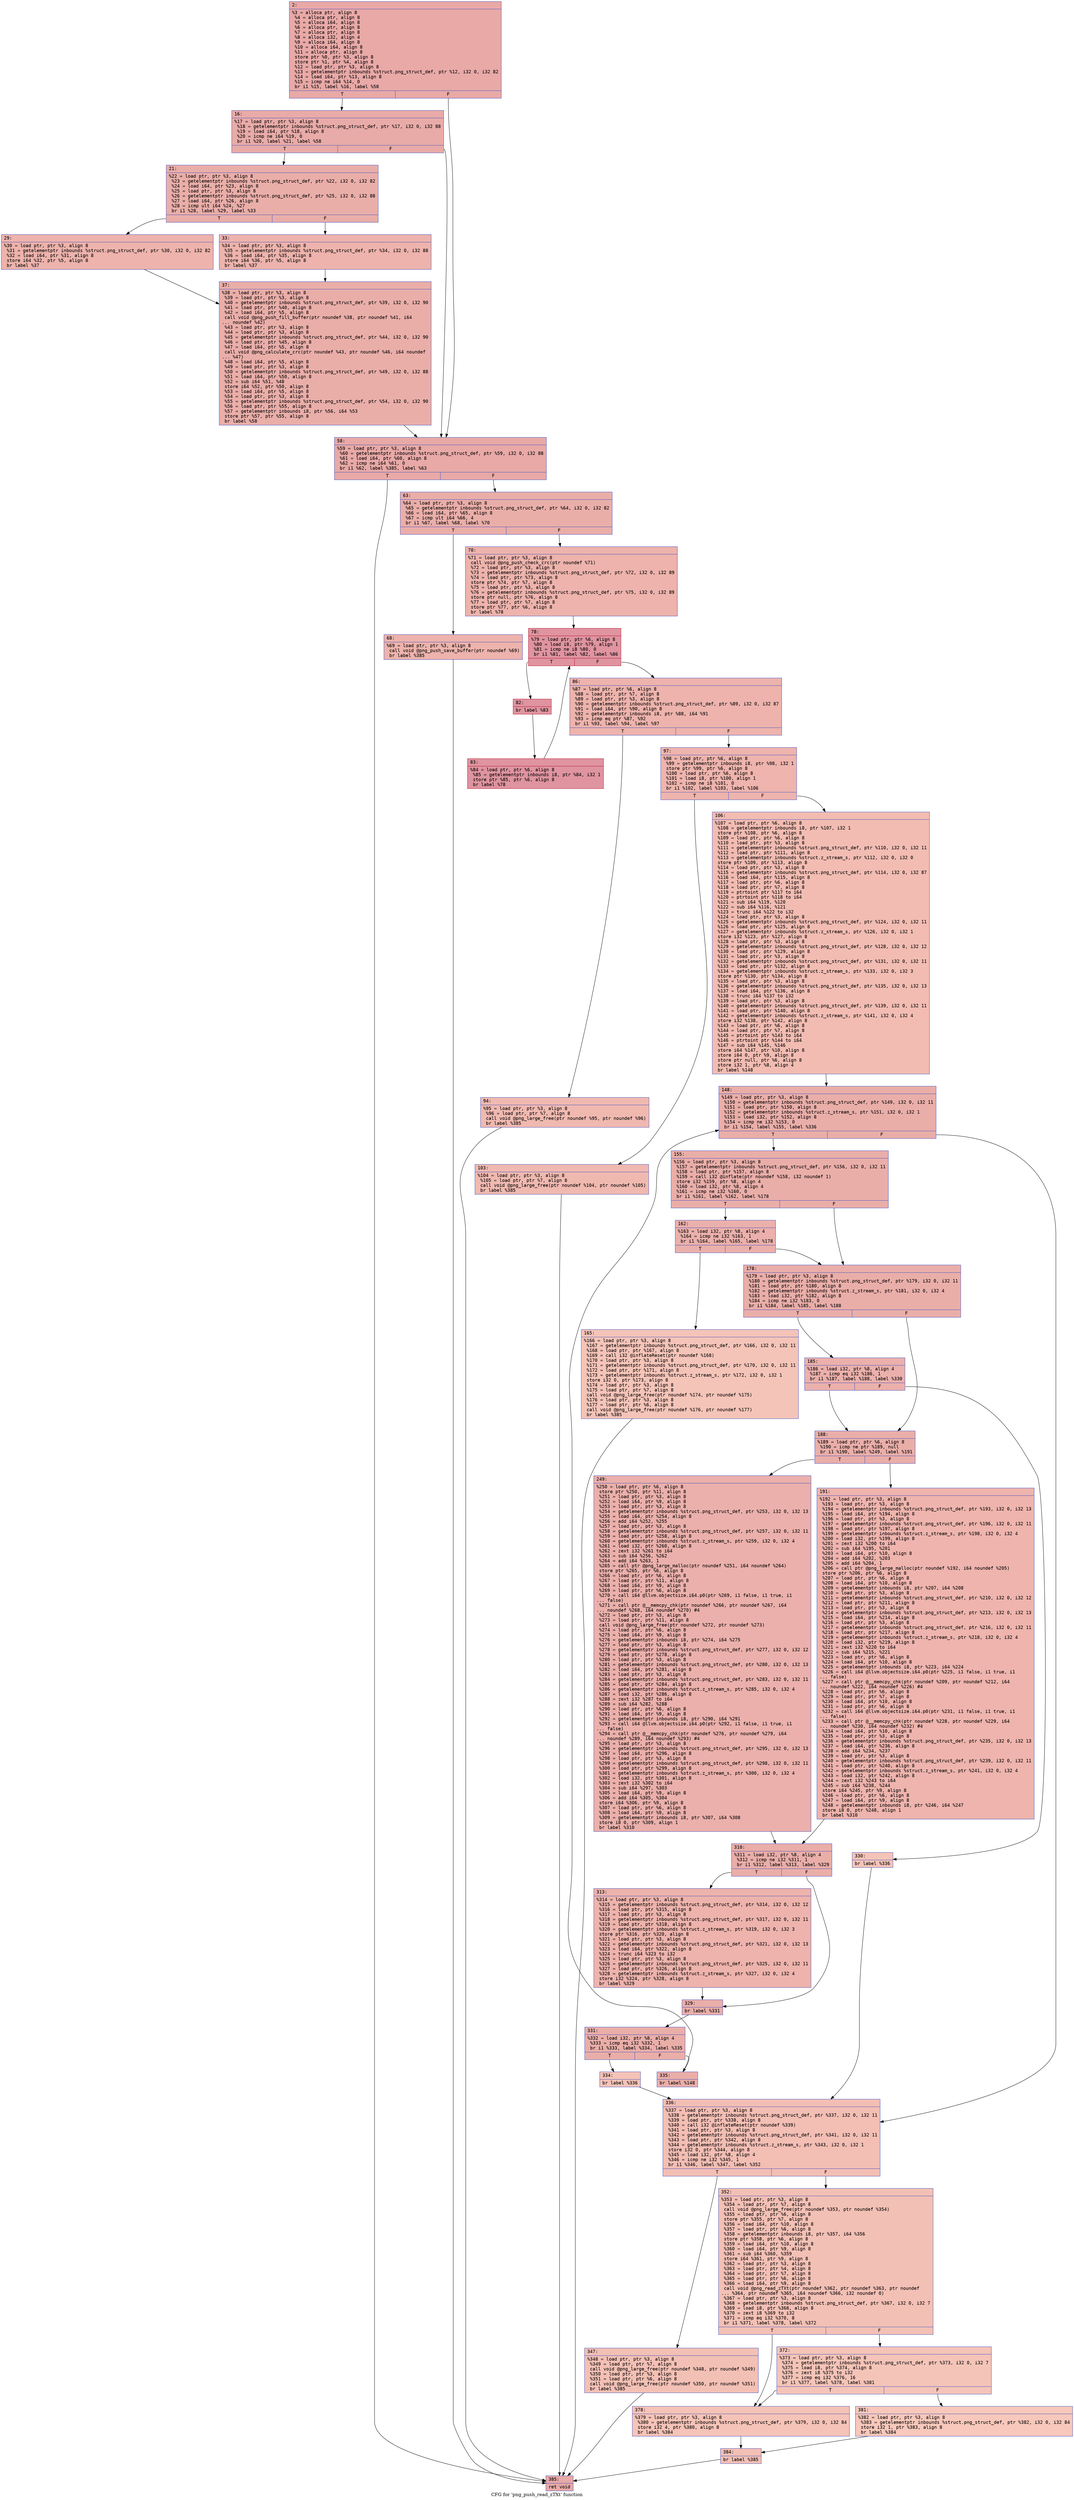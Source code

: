 digraph "CFG for 'png_push_read_zTXt' function" {
	label="CFG for 'png_push_read_zTXt' function";

	Node0x6000037fa620 [shape=record,color="#3d50c3ff", style=filled, fillcolor="#ca3b3770" fontname="Courier",label="{2:\l|  %3 = alloca ptr, align 8\l  %4 = alloca ptr, align 8\l  %5 = alloca i64, align 8\l  %6 = alloca ptr, align 8\l  %7 = alloca ptr, align 8\l  %8 = alloca i32, align 4\l  %9 = alloca i64, align 8\l  %10 = alloca i64, align 8\l  %11 = alloca ptr, align 8\l  store ptr %0, ptr %3, align 8\l  store ptr %1, ptr %4, align 8\l  %12 = load ptr, ptr %3, align 8\l  %13 = getelementptr inbounds %struct.png_struct_def, ptr %12, i32 0, i32 82\l  %14 = load i64, ptr %13, align 8\l  %15 = icmp ne i64 %14, 0\l  br i1 %15, label %16, label %58\l|{<s0>T|<s1>F}}"];
	Node0x6000037fa620:s0 -> Node0x6000037fa670[tooltip="2 -> 16\nProbability 62.50%" ];
	Node0x6000037fa620:s1 -> Node0x6000037fa800[tooltip="2 -> 58\nProbability 37.50%" ];
	Node0x6000037fa670 [shape=record,color="#3d50c3ff", style=filled, fillcolor="#cc403a70" fontname="Courier",label="{16:\l|  %17 = load ptr, ptr %3, align 8\l  %18 = getelementptr inbounds %struct.png_struct_def, ptr %17, i32 0, i32 88\l  %19 = load i64, ptr %18, align 8\l  %20 = icmp ne i64 %19, 0\l  br i1 %20, label %21, label %58\l|{<s0>T|<s1>F}}"];
	Node0x6000037fa670:s0 -> Node0x6000037fa6c0[tooltip="16 -> 21\nProbability 62.50%" ];
	Node0x6000037fa670:s1 -> Node0x6000037fa800[tooltip="16 -> 58\nProbability 37.50%" ];
	Node0x6000037fa6c0 [shape=record,color="#3d50c3ff", style=filled, fillcolor="#d0473d70" fontname="Courier",label="{21:\l|  %22 = load ptr, ptr %3, align 8\l  %23 = getelementptr inbounds %struct.png_struct_def, ptr %22, i32 0, i32 82\l  %24 = load i64, ptr %23, align 8\l  %25 = load ptr, ptr %3, align 8\l  %26 = getelementptr inbounds %struct.png_struct_def, ptr %25, i32 0, i32 88\l  %27 = load i64, ptr %26, align 8\l  %28 = icmp ult i64 %24, %27\l  br i1 %28, label %29, label %33\l|{<s0>T|<s1>F}}"];
	Node0x6000037fa6c0:s0 -> Node0x6000037fa710[tooltip="21 -> 29\nProbability 50.00%" ];
	Node0x6000037fa6c0:s1 -> Node0x6000037fa760[tooltip="21 -> 33\nProbability 50.00%" ];
	Node0x6000037fa710 [shape=record,color="#3d50c3ff", style=filled, fillcolor="#d6524470" fontname="Courier",label="{29:\l|  %30 = load ptr, ptr %3, align 8\l  %31 = getelementptr inbounds %struct.png_struct_def, ptr %30, i32 0, i32 82\l  %32 = load i64, ptr %31, align 8\l  store i64 %32, ptr %5, align 8\l  br label %37\l}"];
	Node0x6000037fa710 -> Node0x6000037fa7b0[tooltip="29 -> 37\nProbability 100.00%" ];
	Node0x6000037fa760 [shape=record,color="#3d50c3ff", style=filled, fillcolor="#d6524470" fontname="Courier",label="{33:\l|  %34 = load ptr, ptr %3, align 8\l  %35 = getelementptr inbounds %struct.png_struct_def, ptr %34, i32 0, i32 88\l  %36 = load i64, ptr %35, align 8\l  store i64 %36, ptr %5, align 8\l  br label %37\l}"];
	Node0x6000037fa760 -> Node0x6000037fa7b0[tooltip="33 -> 37\nProbability 100.00%" ];
	Node0x6000037fa7b0 [shape=record,color="#3d50c3ff", style=filled, fillcolor="#d0473d70" fontname="Courier",label="{37:\l|  %38 = load ptr, ptr %3, align 8\l  %39 = load ptr, ptr %3, align 8\l  %40 = getelementptr inbounds %struct.png_struct_def, ptr %39, i32 0, i32 90\l  %41 = load ptr, ptr %40, align 8\l  %42 = load i64, ptr %5, align 8\l  call void @png_push_fill_buffer(ptr noundef %38, ptr noundef %41, i64\l... noundef %42)\l  %43 = load ptr, ptr %3, align 8\l  %44 = load ptr, ptr %3, align 8\l  %45 = getelementptr inbounds %struct.png_struct_def, ptr %44, i32 0, i32 90\l  %46 = load ptr, ptr %45, align 8\l  %47 = load i64, ptr %5, align 8\l  call void @png_calculate_crc(ptr noundef %43, ptr noundef %46, i64 noundef\l... %47)\l  %48 = load i64, ptr %5, align 8\l  %49 = load ptr, ptr %3, align 8\l  %50 = getelementptr inbounds %struct.png_struct_def, ptr %49, i32 0, i32 88\l  %51 = load i64, ptr %50, align 8\l  %52 = sub i64 %51, %48\l  store i64 %52, ptr %50, align 8\l  %53 = load i64, ptr %5, align 8\l  %54 = load ptr, ptr %3, align 8\l  %55 = getelementptr inbounds %struct.png_struct_def, ptr %54, i32 0, i32 90\l  %56 = load ptr, ptr %55, align 8\l  %57 = getelementptr inbounds i8, ptr %56, i64 %53\l  store ptr %57, ptr %55, align 8\l  br label %58\l}"];
	Node0x6000037fa7b0 -> Node0x6000037fa800[tooltip="37 -> 58\nProbability 100.00%" ];
	Node0x6000037fa800 [shape=record,color="#3d50c3ff", style=filled, fillcolor="#ca3b3770" fontname="Courier",label="{58:\l|  %59 = load ptr, ptr %3, align 8\l  %60 = getelementptr inbounds %struct.png_struct_def, ptr %59, i32 0, i32 88\l  %61 = load i64, ptr %60, align 8\l  %62 = icmp ne i64 %61, 0\l  br i1 %62, label %385, label %63\l|{<s0>T|<s1>F}}"];
	Node0x6000037fa800:s0 -> Node0x6000037fb2f0[tooltip="58 -> 385\nProbability 62.50%" ];
	Node0x6000037fa800:s1 -> Node0x6000037fa850[tooltip="58 -> 63\nProbability 37.50%" ];
	Node0x6000037fa850 [shape=record,color="#3d50c3ff", style=filled, fillcolor="#d0473d70" fontname="Courier",label="{63:\l|  %64 = load ptr, ptr %3, align 8\l  %65 = getelementptr inbounds %struct.png_struct_def, ptr %64, i32 0, i32 82\l  %66 = load i64, ptr %65, align 8\l  %67 = icmp ult i64 %66, 4\l  br i1 %67, label %68, label %70\l|{<s0>T|<s1>F}}"];
	Node0x6000037fa850:s0 -> Node0x6000037fa8a0[tooltip="63 -> 68\nProbability 50.00%" ];
	Node0x6000037fa850:s1 -> Node0x6000037fa8f0[tooltip="63 -> 70\nProbability 50.00%" ];
	Node0x6000037fa8a0 [shape=record,color="#3d50c3ff", style=filled, fillcolor="#d6524470" fontname="Courier",label="{68:\l|  %69 = load ptr, ptr %3, align 8\l  call void @png_push_save_buffer(ptr noundef %69)\l  br label %385\l}"];
	Node0x6000037fa8a0 -> Node0x6000037fb2f0[tooltip="68 -> 385\nProbability 100.00%" ];
	Node0x6000037fa8f0 [shape=record,color="#3d50c3ff", style=filled, fillcolor="#d6524470" fontname="Courier",label="{70:\l|  %71 = load ptr, ptr %3, align 8\l  call void @png_push_check_crc(ptr noundef %71)\l  %72 = load ptr, ptr %3, align 8\l  %73 = getelementptr inbounds %struct.png_struct_def, ptr %72, i32 0, i32 89\l  %74 = load ptr, ptr %73, align 8\l  store ptr %74, ptr %7, align 8\l  %75 = load ptr, ptr %3, align 8\l  %76 = getelementptr inbounds %struct.png_struct_def, ptr %75, i32 0, i32 89\l  store ptr null, ptr %76, align 8\l  %77 = load ptr, ptr %7, align 8\l  store ptr %77, ptr %6, align 8\l  br label %78\l}"];
	Node0x6000037fa8f0 -> Node0x6000037fa940[tooltip="70 -> 78\nProbability 100.00%" ];
	Node0x6000037fa940 [shape=record,color="#b70d28ff", style=filled, fillcolor="#b70d2870" fontname="Courier",label="{78:\l|  %79 = load ptr, ptr %6, align 8\l  %80 = load i8, ptr %79, align 1\l  %81 = icmp ne i8 %80, 0\l  br i1 %81, label %82, label %86\l|{<s0>T|<s1>F}}"];
	Node0x6000037fa940:s0 -> Node0x6000037fa990[tooltip="78 -> 82\nProbability 96.88%" ];
	Node0x6000037fa940:s1 -> Node0x6000037faa30[tooltip="78 -> 86\nProbability 3.12%" ];
	Node0x6000037fa990 [shape=record,color="#b70d28ff", style=filled, fillcolor="#b70d2870" fontname="Courier",label="{82:\l|  br label %83\l}"];
	Node0x6000037fa990 -> Node0x6000037fa9e0[tooltip="82 -> 83\nProbability 100.00%" ];
	Node0x6000037fa9e0 [shape=record,color="#b70d28ff", style=filled, fillcolor="#b70d2870" fontname="Courier",label="{83:\l|  %84 = load ptr, ptr %6, align 8\l  %85 = getelementptr inbounds i8, ptr %84, i32 1\l  store ptr %85, ptr %6, align 8\l  br label %78\l}"];
	Node0x6000037fa9e0 -> Node0x6000037fa940[tooltip="83 -> 78\nProbability 100.00%" ];
	Node0x6000037faa30 [shape=record,color="#3d50c3ff", style=filled, fillcolor="#d6524470" fontname="Courier",label="{86:\l|  %87 = load ptr, ptr %6, align 8\l  %88 = load ptr, ptr %7, align 8\l  %89 = load ptr, ptr %3, align 8\l  %90 = getelementptr inbounds %struct.png_struct_def, ptr %89, i32 0, i32 87\l  %91 = load i64, ptr %90, align 8\l  %92 = getelementptr inbounds i8, ptr %88, i64 %91\l  %93 = icmp eq ptr %87, %92\l  br i1 %93, label %94, label %97\l|{<s0>T|<s1>F}}"];
	Node0x6000037faa30:s0 -> Node0x6000037faa80[tooltip="86 -> 94\nProbability 37.50%" ];
	Node0x6000037faa30:s1 -> Node0x6000037faad0[tooltip="86 -> 97\nProbability 62.50%" ];
	Node0x6000037faa80 [shape=record,color="#3d50c3ff", style=filled, fillcolor="#de614d70" fontname="Courier",label="{94:\l|  %95 = load ptr, ptr %3, align 8\l  %96 = load ptr, ptr %7, align 8\l  call void @png_large_free(ptr noundef %95, ptr noundef %96)\l  br label %385\l}"];
	Node0x6000037faa80 -> Node0x6000037fb2f0[tooltip="94 -> 385\nProbability 100.00%" ];
	Node0x6000037faad0 [shape=record,color="#3d50c3ff", style=filled, fillcolor="#d8564670" fontname="Courier",label="{97:\l|  %98 = load ptr, ptr %6, align 8\l  %99 = getelementptr inbounds i8, ptr %98, i32 1\l  store ptr %99, ptr %6, align 8\l  %100 = load ptr, ptr %6, align 8\l  %101 = load i8, ptr %100, align 1\l  %102 = icmp ne i8 %101, 0\l  br i1 %102, label %103, label %106\l|{<s0>T|<s1>F}}"];
	Node0x6000037faad0:s0 -> Node0x6000037fab20[tooltip="97 -> 103\nProbability 62.50%" ];
	Node0x6000037faad0:s1 -> Node0x6000037fab70[tooltip="97 -> 106\nProbability 37.50%" ];
	Node0x6000037fab20 [shape=record,color="#3d50c3ff", style=filled, fillcolor="#de614d70" fontname="Courier",label="{103:\l|  %104 = load ptr, ptr %3, align 8\l  %105 = load ptr, ptr %7, align 8\l  call void @png_large_free(ptr noundef %104, ptr noundef %105)\l  br label %385\l}"];
	Node0x6000037fab20 -> Node0x6000037fb2f0[tooltip="103 -> 385\nProbability 100.00%" ];
	Node0x6000037fab70 [shape=record,color="#3d50c3ff", style=filled, fillcolor="#e1675170" fontname="Courier",label="{106:\l|  %107 = load ptr, ptr %6, align 8\l  %108 = getelementptr inbounds i8, ptr %107, i32 1\l  store ptr %108, ptr %6, align 8\l  %109 = load ptr, ptr %6, align 8\l  %110 = load ptr, ptr %3, align 8\l  %111 = getelementptr inbounds %struct.png_struct_def, ptr %110, i32 0, i32 11\l  %112 = load ptr, ptr %111, align 8\l  %113 = getelementptr inbounds %struct.z_stream_s, ptr %112, i32 0, i32 0\l  store ptr %109, ptr %113, align 8\l  %114 = load ptr, ptr %3, align 8\l  %115 = getelementptr inbounds %struct.png_struct_def, ptr %114, i32 0, i32 87\l  %116 = load i64, ptr %115, align 8\l  %117 = load ptr, ptr %6, align 8\l  %118 = load ptr, ptr %7, align 8\l  %119 = ptrtoint ptr %117 to i64\l  %120 = ptrtoint ptr %118 to i64\l  %121 = sub i64 %119, %120\l  %122 = sub i64 %116, %121\l  %123 = trunc i64 %122 to i32\l  %124 = load ptr, ptr %3, align 8\l  %125 = getelementptr inbounds %struct.png_struct_def, ptr %124, i32 0, i32 11\l  %126 = load ptr, ptr %125, align 8\l  %127 = getelementptr inbounds %struct.z_stream_s, ptr %126, i32 0, i32 1\l  store i32 %123, ptr %127, align 8\l  %128 = load ptr, ptr %3, align 8\l  %129 = getelementptr inbounds %struct.png_struct_def, ptr %128, i32 0, i32 12\l  %130 = load ptr, ptr %129, align 8\l  %131 = load ptr, ptr %3, align 8\l  %132 = getelementptr inbounds %struct.png_struct_def, ptr %131, i32 0, i32 11\l  %133 = load ptr, ptr %132, align 8\l  %134 = getelementptr inbounds %struct.z_stream_s, ptr %133, i32 0, i32 3\l  store ptr %130, ptr %134, align 8\l  %135 = load ptr, ptr %3, align 8\l  %136 = getelementptr inbounds %struct.png_struct_def, ptr %135, i32 0, i32 13\l  %137 = load i64, ptr %136, align 8\l  %138 = trunc i64 %137 to i32\l  %139 = load ptr, ptr %3, align 8\l  %140 = getelementptr inbounds %struct.png_struct_def, ptr %139, i32 0, i32 11\l  %141 = load ptr, ptr %140, align 8\l  %142 = getelementptr inbounds %struct.z_stream_s, ptr %141, i32 0, i32 4\l  store i32 %138, ptr %142, align 8\l  %143 = load ptr, ptr %6, align 8\l  %144 = load ptr, ptr %7, align 8\l  %145 = ptrtoint ptr %143 to i64\l  %146 = ptrtoint ptr %144 to i64\l  %147 = sub i64 %145, %146\l  store i64 %147, ptr %10, align 8\l  store i64 0, ptr %9, align 8\l  store ptr null, ptr %6, align 8\l  store i32 1, ptr %8, align 4\l  br label %148\l}"];
	Node0x6000037fab70 -> Node0x6000037fabc0[tooltip="106 -> 148\nProbability 100.00%" ];
	Node0x6000037fabc0 [shape=record,color="#3d50c3ff", style=filled, fillcolor="#d0473d70" fontname="Courier",label="{148:\l|  %149 = load ptr, ptr %3, align 8\l  %150 = getelementptr inbounds %struct.png_struct_def, ptr %149, i32 0, i32 11\l  %151 = load ptr, ptr %150, align 8\l  %152 = getelementptr inbounds %struct.z_stream_s, ptr %151, i32 0, i32 1\l  %153 = load i32, ptr %152, align 8\l  %154 = icmp ne i32 %153, 0\l  br i1 %154, label %155, label %336\l|{<s0>T|<s1>F}}"];
	Node0x6000037fabc0:s0 -> Node0x6000037fac10[tooltip="148 -> 155\nProbability 96.88%" ];
	Node0x6000037fabc0:s1 -> Node0x6000037fb0c0[tooltip="148 -> 336\nProbability 3.12%" ];
	Node0x6000037fac10 [shape=record,color="#3d50c3ff", style=filled, fillcolor="#d0473d70" fontname="Courier",label="{155:\l|  %156 = load ptr, ptr %3, align 8\l  %157 = getelementptr inbounds %struct.png_struct_def, ptr %156, i32 0, i32 11\l  %158 = load ptr, ptr %157, align 8\l  %159 = call i32 @inflate(ptr noundef %158, i32 noundef 1)\l  store i32 %159, ptr %8, align 4\l  %160 = load i32, ptr %8, align 4\l  %161 = icmp ne i32 %160, 0\l  br i1 %161, label %162, label %178\l|{<s0>T|<s1>F}}"];
	Node0x6000037fac10:s0 -> Node0x6000037fac60[tooltip="155 -> 162\nProbability 62.50%" ];
	Node0x6000037fac10:s1 -> Node0x6000037fad00[tooltip="155 -> 178\nProbability 37.50%" ];
	Node0x6000037fac60 [shape=record,color="#3d50c3ff", style=filled, fillcolor="#d24b4070" fontname="Courier",label="{162:\l|  %163 = load i32, ptr %8, align 4\l  %164 = icmp ne i32 %163, 1\l  br i1 %164, label %165, label %178\l|{<s0>T|<s1>F}}"];
	Node0x6000037fac60:s0 -> Node0x6000037facb0[tooltip="162 -> 165\nProbability 3.12%" ];
	Node0x6000037fac60:s1 -> Node0x6000037fad00[tooltip="162 -> 178\nProbability 96.88%" ];
	Node0x6000037facb0 [shape=record,color="#3d50c3ff", style=filled, fillcolor="#e97a5f70" fontname="Courier",label="{165:\l|  %166 = load ptr, ptr %3, align 8\l  %167 = getelementptr inbounds %struct.png_struct_def, ptr %166, i32 0, i32 11\l  %168 = load ptr, ptr %167, align 8\l  %169 = call i32 @inflateReset(ptr noundef %168)\l  %170 = load ptr, ptr %3, align 8\l  %171 = getelementptr inbounds %struct.png_struct_def, ptr %170, i32 0, i32 11\l  %172 = load ptr, ptr %171, align 8\l  %173 = getelementptr inbounds %struct.z_stream_s, ptr %172, i32 0, i32 1\l  store i32 0, ptr %173, align 8\l  %174 = load ptr, ptr %3, align 8\l  %175 = load ptr, ptr %7, align 8\l  call void @png_large_free(ptr noundef %174, ptr noundef %175)\l  %176 = load ptr, ptr %3, align 8\l  %177 = load ptr, ptr %6, align 8\l  call void @png_large_free(ptr noundef %176, ptr noundef %177)\l  br label %385\l}"];
	Node0x6000037facb0 -> Node0x6000037fb2f0[tooltip="165 -> 385\nProbability 100.00%" ];
	Node0x6000037fad00 [shape=record,color="#3d50c3ff", style=filled, fillcolor="#d0473d70" fontname="Courier",label="{178:\l|  %179 = load ptr, ptr %3, align 8\l  %180 = getelementptr inbounds %struct.png_struct_def, ptr %179, i32 0, i32 11\l  %181 = load ptr, ptr %180, align 8\l  %182 = getelementptr inbounds %struct.z_stream_s, ptr %181, i32 0, i32 4\l  %183 = load i32, ptr %182, align 8\l  %184 = icmp ne i32 %183, 0\l  br i1 %184, label %185, label %188\l|{<s0>T|<s1>F}}"];
	Node0x6000037fad00:s0 -> Node0x6000037fad50[tooltip="178 -> 185\nProbability 62.50%" ];
	Node0x6000037fad00:s1 -> Node0x6000037fada0[tooltip="178 -> 188\nProbability 37.50%" ];
	Node0x6000037fad50 [shape=record,color="#3d50c3ff", style=filled, fillcolor="#d24b4070" fontname="Courier",label="{185:\l|  %186 = load i32, ptr %8, align 4\l  %187 = icmp eq i32 %186, 1\l  br i1 %187, label %188, label %330\l|{<s0>T|<s1>F}}"];
	Node0x6000037fad50:s0 -> Node0x6000037fada0[tooltip="185 -> 188\nProbability 96.88%" ];
	Node0x6000037fad50:s1 -> Node0x6000037faf80[tooltip="185 -> 330\nProbability 3.12%" ];
	Node0x6000037fada0 [shape=record,color="#3d50c3ff", style=filled, fillcolor="#d0473d70" fontname="Courier",label="{188:\l|  %189 = load ptr, ptr %6, align 8\l  %190 = icmp ne ptr %189, null\l  br i1 %190, label %249, label %191\l|{<s0>T|<s1>F}}"];
	Node0x6000037fada0:s0 -> Node0x6000037fae40[tooltip="188 -> 249\nProbability 62.50%" ];
	Node0x6000037fada0:s1 -> Node0x6000037fadf0[tooltip="188 -> 191\nProbability 37.50%" ];
	Node0x6000037fadf0 [shape=record,color="#3d50c3ff", style=filled, fillcolor="#d8564670" fontname="Courier",label="{191:\l|  %192 = load ptr, ptr %3, align 8\l  %193 = load ptr, ptr %3, align 8\l  %194 = getelementptr inbounds %struct.png_struct_def, ptr %193, i32 0, i32 13\l  %195 = load i64, ptr %194, align 8\l  %196 = load ptr, ptr %3, align 8\l  %197 = getelementptr inbounds %struct.png_struct_def, ptr %196, i32 0, i32 11\l  %198 = load ptr, ptr %197, align 8\l  %199 = getelementptr inbounds %struct.z_stream_s, ptr %198, i32 0, i32 4\l  %200 = load i32, ptr %199, align 8\l  %201 = zext i32 %200 to i64\l  %202 = sub i64 %195, %201\l  %203 = load i64, ptr %10, align 8\l  %204 = add i64 %202, %203\l  %205 = add i64 %204, 1\l  %206 = call ptr @png_large_malloc(ptr noundef %192, i64 noundef %205)\l  store ptr %206, ptr %6, align 8\l  %207 = load ptr, ptr %6, align 8\l  %208 = load i64, ptr %10, align 8\l  %209 = getelementptr inbounds i8, ptr %207, i64 %208\l  %210 = load ptr, ptr %3, align 8\l  %211 = getelementptr inbounds %struct.png_struct_def, ptr %210, i32 0, i32 12\l  %212 = load ptr, ptr %211, align 8\l  %213 = load ptr, ptr %3, align 8\l  %214 = getelementptr inbounds %struct.png_struct_def, ptr %213, i32 0, i32 13\l  %215 = load i64, ptr %214, align 8\l  %216 = load ptr, ptr %3, align 8\l  %217 = getelementptr inbounds %struct.png_struct_def, ptr %216, i32 0, i32 11\l  %218 = load ptr, ptr %217, align 8\l  %219 = getelementptr inbounds %struct.z_stream_s, ptr %218, i32 0, i32 4\l  %220 = load i32, ptr %219, align 8\l  %221 = zext i32 %220 to i64\l  %222 = sub i64 %215, %221\l  %223 = load ptr, ptr %6, align 8\l  %224 = load i64, ptr %10, align 8\l  %225 = getelementptr inbounds i8, ptr %223, i64 %224\l  %226 = call i64 @llvm.objectsize.i64.p0(ptr %225, i1 false, i1 true, i1\l... false)\l  %227 = call ptr @__memcpy_chk(ptr noundef %209, ptr noundef %212, i64\l... noundef %222, i64 noundef %226) #4\l  %228 = load ptr, ptr %6, align 8\l  %229 = load ptr, ptr %7, align 8\l  %230 = load i64, ptr %10, align 8\l  %231 = load ptr, ptr %6, align 8\l  %232 = call i64 @llvm.objectsize.i64.p0(ptr %231, i1 false, i1 true, i1\l... false)\l  %233 = call ptr @__memcpy_chk(ptr noundef %228, ptr noundef %229, i64\l... noundef %230, i64 noundef %232) #4\l  %234 = load i64, ptr %10, align 8\l  %235 = load ptr, ptr %3, align 8\l  %236 = getelementptr inbounds %struct.png_struct_def, ptr %235, i32 0, i32 13\l  %237 = load i64, ptr %236, align 8\l  %238 = add i64 %234, %237\l  %239 = load ptr, ptr %3, align 8\l  %240 = getelementptr inbounds %struct.png_struct_def, ptr %239, i32 0, i32 11\l  %241 = load ptr, ptr %240, align 8\l  %242 = getelementptr inbounds %struct.z_stream_s, ptr %241, i32 0, i32 4\l  %243 = load i32, ptr %242, align 8\l  %244 = zext i32 %243 to i64\l  %245 = sub i64 %238, %244\l  store i64 %245, ptr %9, align 8\l  %246 = load ptr, ptr %6, align 8\l  %247 = load i64, ptr %9, align 8\l  %248 = getelementptr inbounds i8, ptr %246, i64 %247\l  store i8 0, ptr %248, align 1\l  br label %310\l}"];
	Node0x6000037fadf0 -> Node0x6000037fae90[tooltip="191 -> 310\nProbability 100.00%" ];
	Node0x6000037fae40 [shape=record,color="#3d50c3ff", style=filled, fillcolor="#d24b4070" fontname="Courier",label="{249:\l|  %250 = load ptr, ptr %6, align 8\l  store ptr %250, ptr %11, align 8\l  %251 = load ptr, ptr %3, align 8\l  %252 = load i64, ptr %9, align 8\l  %253 = load ptr, ptr %3, align 8\l  %254 = getelementptr inbounds %struct.png_struct_def, ptr %253, i32 0, i32 13\l  %255 = load i64, ptr %254, align 8\l  %256 = add i64 %252, %255\l  %257 = load ptr, ptr %3, align 8\l  %258 = getelementptr inbounds %struct.png_struct_def, ptr %257, i32 0, i32 11\l  %259 = load ptr, ptr %258, align 8\l  %260 = getelementptr inbounds %struct.z_stream_s, ptr %259, i32 0, i32 4\l  %261 = load i32, ptr %260, align 8\l  %262 = zext i32 %261 to i64\l  %263 = sub i64 %256, %262\l  %264 = add i64 %263, 1\l  %265 = call ptr @png_large_malloc(ptr noundef %251, i64 noundef %264)\l  store ptr %265, ptr %6, align 8\l  %266 = load ptr, ptr %6, align 8\l  %267 = load ptr, ptr %11, align 8\l  %268 = load i64, ptr %9, align 8\l  %269 = load ptr, ptr %6, align 8\l  %270 = call i64 @llvm.objectsize.i64.p0(ptr %269, i1 false, i1 true, i1\l... false)\l  %271 = call ptr @__memcpy_chk(ptr noundef %266, ptr noundef %267, i64\l... noundef %268, i64 noundef %270) #4\l  %272 = load ptr, ptr %3, align 8\l  %273 = load ptr, ptr %11, align 8\l  call void @png_large_free(ptr noundef %272, ptr noundef %273)\l  %274 = load ptr, ptr %6, align 8\l  %275 = load i64, ptr %9, align 8\l  %276 = getelementptr inbounds i8, ptr %274, i64 %275\l  %277 = load ptr, ptr %3, align 8\l  %278 = getelementptr inbounds %struct.png_struct_def, ptr %277, i32 0, i32 12\l  %279 = load ptr, ptr %278, align 8\l  %280 = load ptr, ptr %3, align 8\l  %281 = getelementptr inbounds %struct.png_struct_def, ptr %280, i32 0, i32 13\l  %282 = load i64, ptr %281, align 8\l  %283 = load ptr, ptr %3, align 8\l  %284 = getelementptr inbounds %struct.png_struct_def, ptr %283, i32 0, i32 11\l  %285 = load ptr, ptr %284, align 8\l  %286 = getelementptr inbounds %struct.z_stream_s, ptr %285, i32 0, i32 4\l  %287 = load i32, ptr %286, align 8\l  %288 = zext i32 %287 to i64\l  %289 = sub i64 %282, %288\l  %290 = load ptr, ptr %6, align 8\l  %291 = load i64, ptr %9, align 8\l  %292 = getelementptr inbounds i8, ptr %290, i64 %291\l  %293 = call i64 @llvm.objectsize.i64.p0(ptr %292, i1 false, i1 true, i1\l... false)\l  %294 = call ptr @__memcpy_chk(ptr noundef %276, ptr noundef %279, i64\l... noundef %289, i64 noundef %293) #4\l  %295 = load ptr, ptr %3, align 8\l  %296 = getelementptr inbounds %struct.png_struct_def, ptr %295, i32 0, i32 13\l  %297 = load i64, ptr %296, align 8\l  %298 = load ptr, ptr %3, align 8\l  %299 = getelementptr inbounds %struct.png_struct_def, ptr %298, i32 0, i32 11\l  %300 = load ptr, ptr %299, align 8\l  %301 = getelementptr inbounds %struct.z_stream_s, ptr %300, i32 0, i32 4\l  %302 = load i32, ptr %301, align 8\l  %303 = zext i32 %302 to i64\l  %304 = sub i64 %297, %303\l  %305 = load i64, ptr %9, align 8\l  %306 = add i64 %305, %304\l  store i64 %306, ptr %9, align 8\l  %307 = load ptr, ptr %6, align 8\l  %308 = load i64, ptr %9, align 8\l  %309 = getelementptr inbounds i8, ptr %307, i64 %308\l  store i8 0, ptr %309, align 1\l  br label %310\l}"];
	Node0x6000037fae40 -> Node0x6000037fae90[tooltip="249 -> 310\nProbability 100.00%" ];
	Node0x6000037fae90 [shape=record,color="#3d50c3ff", style=filled, fillcolor="#d0473d70" fontname="Courier",label="{310:\l|  %311 = load i32, ptr %8, align 4\l  %312 = icmp ne i32 %311, 1\l  br i1 %312, label %313, label %329\l|{<s0>T|<s1>F}}"];
	Node0x6000037fae90:s0 -> Node0x6000037faee0[tooltip="310 -> 313\nProbability 50.00%" ];
	Node0x6000037fae90:s1 -> Node0x6000037faf30[tooltip="310 -> 329\nProbability 50.00%" ];
	Node0x6000037faee0 [shape=record,color="#3d50c3ff", style=filled, fillcolor="#d6524470" fontname="Courier",label="{313:\l|  %314 = load ptr, ptr %3, align 8\l  %315 = getelementptr inbounds %struct.png_struct_def, ptr %314, i32 0, i32 12\l  %316 = load ptr, ptr %315, align 8\l  %317 = load ptr, ptr %3, align 8\l  %318 = getelementptr inbounds %struct.png_struct_def, ptr %317, i32 0, i32 11\l  %319 = load ptr, ptr %318, align 8\l  %320 = getelementptr inbounds %struct.z_stream_s, ptr %319, i32 0, i32 3\l  store ptr %316, ptr %320, align 8\l  %321 = load ptr, ptr %3, align 8\l  %322 = getelementptr inbounds %struct.png_struct_def, ptr %321, i32 0, i32 13\l  %323 = load i64, ptr %322, align 8\l  %324 = trunc i64 %323 to i32\l  %325 = load ptr, ptr %3, align 8\l  %326 = getelementptr inbounds %struct.png_struct_def, ptr %325, i32 0, i32 11\l  %327 = load ptr, ptr %326, align 8\l  %328 = getelementptr inbounds %struct.z_stream_s, ptr %327, i32 0, i32 4\l  store i32 %324, ptr %328, align 8\l  br label %329\l}"];
	Node0x6000037faee0 -> Node0x6000037faf30[tooltip="313 -> 329\nProbability 100.00%" ];
	Node0x6000037faf30 [shape=record,color="#3d50c3ff", style=filled, fillcolor="#d0473d70" fontname="Courier",label="{329:\l|  br label %331\l}"];
	Node0x6000037faf30 -> Node0x6000037fafd0[tooltip="329 -> 331\nProbability 100.00%" ];
	Node0x6000037faf80 [shape=record,color="#3d50c3ff", style=filled, fillcolor="#e97a5f70" fontname="Courier",label="{330:\l|  br label %336\l}"];
	Node0x6000037faf80 -> Node0x6000037fb0c0[tooltip="330 -> 336\nProbability 100.00%" ];
	Node0x6000037fafd0 [shape=record,color="#3d50c3ff", style=filled, fillcolor="#d0473d70" fontname="Courier",label="{331:\l|  %332 = load i32, ptr %8, align 4\l  %333 = icmp eq i32 %332, 1\l  br i1 %333, label %334, label %335\l|{<s0>T|<s1>F}}"];
	Node0x6000037fafd0:s0 -> Node0x6000037fb020[tooltip="331 -> 334\nProbability 3.12%" ];
	Node0x6000037fafd0:s1 -> Node0x6000037fb070[tooltip="331 -> 335\nProbability 96.88%" ];
	Node0x6000037fb020 [shape=record,color="#3d50c3ff", style=filled, fillcolor="#e8765c70" fontname="Courier",label="{334:\l|  br label %336\l}"];
	Node0x6000037fb020 -> Node0x6000037fb0c0[tooltip="334 -> 336\nProbability 100.00%" ];
	Node0x6000037fb070 [shape=record,color="#3d50c3ff", style=filled, fillcolor="#d0473d70" fontname="Courier",label="{335:\l|  br label %148\l}"];
	Node0x6000037fb070 -> Node0x6000037fabc0[tooltip="335 -> 148\nProbability 100.00%" ];
	Node0x6000037fb0c0 [shape=record,color="#3d50c3ff", style=filled, fillcolor="#e36c5570" fontname="Courier",label="{336:\l|  %337 = load ptr, ptr %3, align 8\l  %338 = getelementptr inbounds %struct.png_struct_def, ptr %337, i32 0, i32 11\l  %339 = load ptr, ptr %338, align 8\l  %340 = call i32 @inflateReset(ptr noundef %339)\l  %341 = load ptr, ptr %3, align 8\l  %342 = getelementptr inbounds %struct.png_struct_def, ptr %341, i32 0, i32 11\l  %343 = load ptr, ptr %342, align 8\l  %344 = getelementptr inbounds %struct.z_stream_s, ptr %343, i32 0, i32 1\l  store i32 0, ptr %344, align 8\l  %345 = load i32, ptr %8, align 4\l  %346 = icmp ne i32 %345, 1\l  br i1 %346, label %347, label %352\l|{<s0>T|<s1>F}}"];
	Node0x6000037fb0c0:s0 -> Node0x6000037fb110[tooltip="336 -> 347\nProbability 50.00%" ];
	Node0x6000037fb0c0:s1 -> Node0x6000037fb160[tooltip="336 -> 352\nProbability 50.00%" ];
	Node0x6000037fb110 [shape=record,color="#3d50c3ff", style=filled, fillcolor="#e5705870" fontname="Courier",label="{347:\l|  %348 = load ptr, ptr %3, align 8\l  %349 = load ptr, ptr %7, align 8\l  call void @png_large_free(ptr noundef %348, ptr noundef %349)\l  %350 = load ptr, ptr %3, align 8\l  %351 = load ptr, ptr %6, align 8\l  call void @png_large_free(ptr noundef %350, ptr noundef %351)\l  br label %385\l}"];
	Node0x6000037fb110 -> Node0x6000037fb2f0[tooltip="347 -> 385\nProbability 100.00%" ];
	Node0x6000037fb160 [shape=record,color="#3d50c3ff", style=filled, fillcolor="#e5705870" fontname="Courier",label="{352:\l|  %353 = load ptr, ptr %3, align 8\l  %354 = load ptr, ptr %7, align 8\l  call void @png_large_free(ptr noundef %353, ptr noundef %354)\l  %355 = load ptr, ptr %6, align 8\l  store ptr %355, ptr %7, align 8\l  %356 = load i64, ptr %10, align 8\l  %357 = load ptr, ptr %6, align 8\l  %358 = getelementptr inbounds i8, ptr %357, i64 %356\l  store ptr %358, ptr %6, align 8\l  %359 = load i64, ptr %10, align 8\l  %360 = load i64, ptr %9, align 8\l  %361 = sub i64 %360, %359\l  store i64 %361, ptr %9, align 8\l  %362 = load ptr, ptr %3, align 8\l  %363 = load ptr, ptr %4, align 8\l  %364 = load ptr, ptr %7, align 8\l  %365 = load ptr, ptr %6, align 8\l  %366 = load i64, ptr %9, align 8\l  call void @png_read_zTXt(ptr noundef %362, ptr noundef %363, ptr noundef\l... %364, ptr noundef %365, i64 noundef %366, i32 noundef 0)\l  %367 = load ptr, ptr %3, align 8\l  %368 = getelementptr inbounds %struct.png_struct_def, ptr %367, i32 0, i32 7\l  %369 = load i8, ptr %368, align 8\l  %370 = zext i8 %369 to i32\l  %371 = icmp eq i32 %370, 8\l  br i1 %371, label %378, label %372\l|{<s0>T|<s1>F}}"];
	Node0x6000037fb160:s0 -> Node0x6000037fb200[tooltip="352 -> 378\nProbability 50.00%" ];
	Node0x6000037fb160:s1 -> Node0x6000037fb1b0[tooltip="352 -> 372\nProbability 50.00%" ];
	Node0x6000037fb1b0 [shape=record,color="#3d50c3ff", style=filled, fillcolor="#e97a5f70" fontname="Courier",label="{372:\l|  %373 = load ptr, ptr %3, align 8\l  %374 = getelementptr inbounds %struct.png_struct_def, ptr %373, i32 0, i32 7\l  %375 = load i8, ptr %374, align 8\l  %376 = zext i8 %375 to i32\l  %377 = icmp eq i32 %376, 16\l  br i1 %377, label %378, label %381\l|{<s0>T|<s1>F}}"];
	Node0x6000037fb1b0:s0 -> Node0x6000037fb200[tooltip="372 -> 378\nProbability 50.00%" ];
	Node0x6000037fb1b0:s1 -> Node0x6000037fb250[tooltip="372 -> 381\nProbability 50.00%" ];
	Node0x6000037fb200 [shape=record,color="#3d50c3ff", style=filled, fillcolor="#e8765c70" fontname="Courier",label="{378:\l|  %379 = load ptr, ptr %3, align 8\l  %380 = getelementptr inbounds %struct.png_struct_def, ptr %379, i32 0, i32 84\l  store i32 4, ptr %380, align 8\l  br label %384\l}"];
	Node0x6000037fb200 -> Node0x6000037fb2a0[tooltip="378 -> 384\nProbability 100.00%" ];
	Node0x6000037fb250 [shape=record,color="#3d50c3ff", style=filled, fillcolor="#ed836670" fontname="Courier",label="{381:\l|  %382 = load ptr, ptr %3, align 8\l  %383 = getelementptr inbounds %struct.png_struct_def, ptr %382, i32 0, i32 84\l  store i32 1, ptr %383, align 8\l  br label %384\l}"];
	Node0x6000037fb250 -> Node0x6000037fb2a0[tooltip="381 -> 384\nProbability 100.00%" ];
	Node0x6000037fb2a0 [shape=record,color="#3d50c3ff", style=filled, fillcolor="#e5705870" fontname="Courier",label="{384:\l|  br label %385\l}"];
	Node0x6000037fb2a0 -> Node0x6000037fb2f0[tooltip="384 -> 385\nProbability 100.00%" ];
	Node0x6000037fb2f0 [shape=record,color="#3d50c3ff", style=filled, fillcolor="#ca3b3770" fontname="Courier",label="{385:\l|  ret void\l}"];
}
